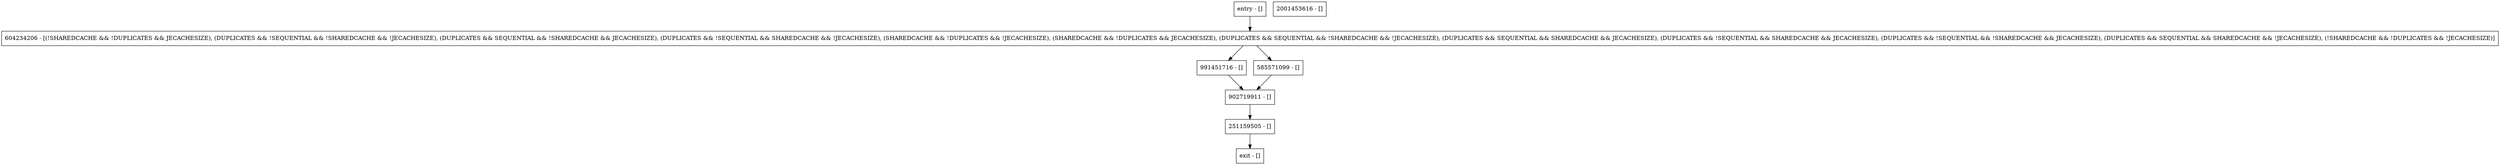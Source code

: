 digraph shutdownDaemons {
node [shape=record];
entry [label="entry - []"];
exit [label="exit - []"];
902719911 [label="902719911 - []"];
991451716 [label="991451716 - []"];
251159505 [label="251159505 - []"];
585571099 [label="585571099 - []"];
604234206 [label="604234206 - [(!SHAREDCACHE && !DUPLICATES && JECACHESIZE), (DUPLICATES && !SEQUENTIAL && !SHAREDCACHE && !JECACHESIZE), (DUPLICATES && SEQUENTIAL && !SHAREDCACHE && JECACHESIZE), (DUPLICATES && !SEQUENTIAL && SHAREDCACHE && !JECACHESIZE), (SHAREDCACHE && !DUPLICATES && !JECACHESIZE), (SHAREDCACHE && !DUPLICATES && JECACHESIZE), (DUPLICATES && SEQUENTIAL && !SHAREDCACHE && !JECACHESIZE), (DUPLICATES && SEQUENTIAL && SHAREDCACHE && JECACHESIZE), (DUPLICATES && !SEQUENTIAL && SHAREDCACHE && JECACHESIZE), (DUPLICATES && !SEQUENTIAL && !SHAREDCACHE && JECACHESIZE), (DUPLICATES && SEQUENTIAL && SHAREDCACHE && !JECACHESIZE), (!SHAREDCACHE && !DUPLICATES && !JECACHESIZE)]"];
2001453616 [label="2001453616 - []"];
entry;
exit;
entry -> 604234206;
902719911 -> 251159505;
991451716 -> 902719911;
251159505 -> exit;
585571099 -> 902719911;
604234206 -> 991451716;
604234206 -> 585571099;
}
